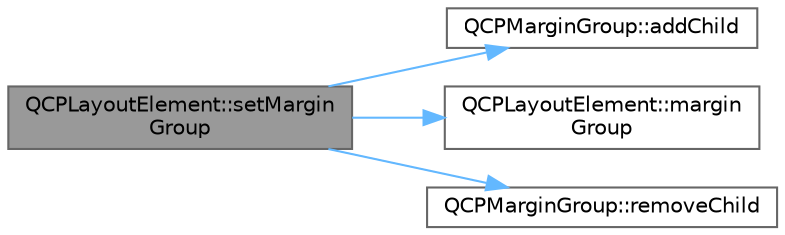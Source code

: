 digraph "QCPLayoutElement::setMarginGroup"
{
 // LATEX_PDF_SIZE
  bgcolor="transparent";
  edge [fontname=Helvetica,fontsize=10,labelfontname=Helvetica,labelfontsize=10];
  node [fontname=Helvetica,fontsize=10,shape=box,height=0.2,width=0.4];
  rankdir="LR";
  Node1 [label="QCPLayoutElement::setMargin\lGroup",height=0.2,width=0.4,color="gray40", fillcolor="grey60", style="filled", fontcolor="black",tooltip=" "];
  Node1 -> Node2 [color="steelblue1",style="solid"];
  Node2 [label="QCPMarginGroup::addChild",height=0.2,width=0.4,color="grey40", fillcolor="white", style="filled",URL="$class_q_c_p_margin_group.html#acb9c3a35acec655c2895b7eb95ee0524",tooltip=" "];
  Node1 -> Node3 [color="steelblue1",style="solid"];
  Node3 [label="QCPLayoutElement::margin\lGroup",height=0.2,width=0.4,color="grey40", fillcolor="white", style="filled",URL="$class_q_c_p_layout_element.html#aa5513622910f31d9309f87886bee597a",tooltip=" "];
  Node1 -> Node4 [color="steelblue1",style="solid"];
  Node4 [label="QCPMarginGroup::removeChild",height=0.2,width=0.4,color="grey40", fillcolor="white", style="filled",URL="$class_q_c_p_margin_group.html#a20ab3286062957d99b58db683fe725b0",tooltip=" "];
}
